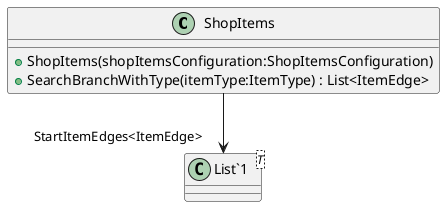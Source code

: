 @startuml
class ShopItems {
    + ShopItems(shopItemsConfiguration:ShopItemsConfiguration)
    + SearchBranchWithType(itemType:ItemType) : List<ItemEdge>
}
class "List`1"<T> {
}
ShopItems --> "StartItemEdges<ItemEdge>" "List`1"
@enduml
